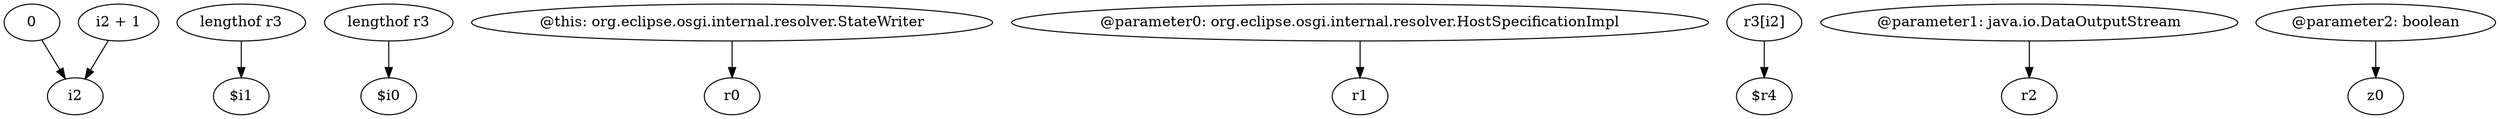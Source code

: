 digraph g {
0[label="0"]
1[label="i2"]
0->1[label=""]
2[label="lengthof r3"]
3[label="$i1"]
2->3[label=""]
4[label="lengthof r3"]
5[label="$i0"]
4->5[label=""]
6[label="@this: org.eclipse.osgi.internal.resolver.StateWriter"]
7[label="r0"]
6->7[label=""]
8[label="i2 + 1"]
8->1[label=""]
9[label="@parameter0: org.eclipse.osgi.internal.resolver.HostSpecificationImpl"]
10[label="r1"]
9->10[label=""]
11[label="r3[i2]"]
12[label="$r4"]
11->12[label=""]
13[label="@parameter1: java.io.DataOutputStream"]
14[label="r2"]
13->14[label=""]
15[label="@parameter2: boolean"]
16[label="z0"]
15->16[label=""]
}